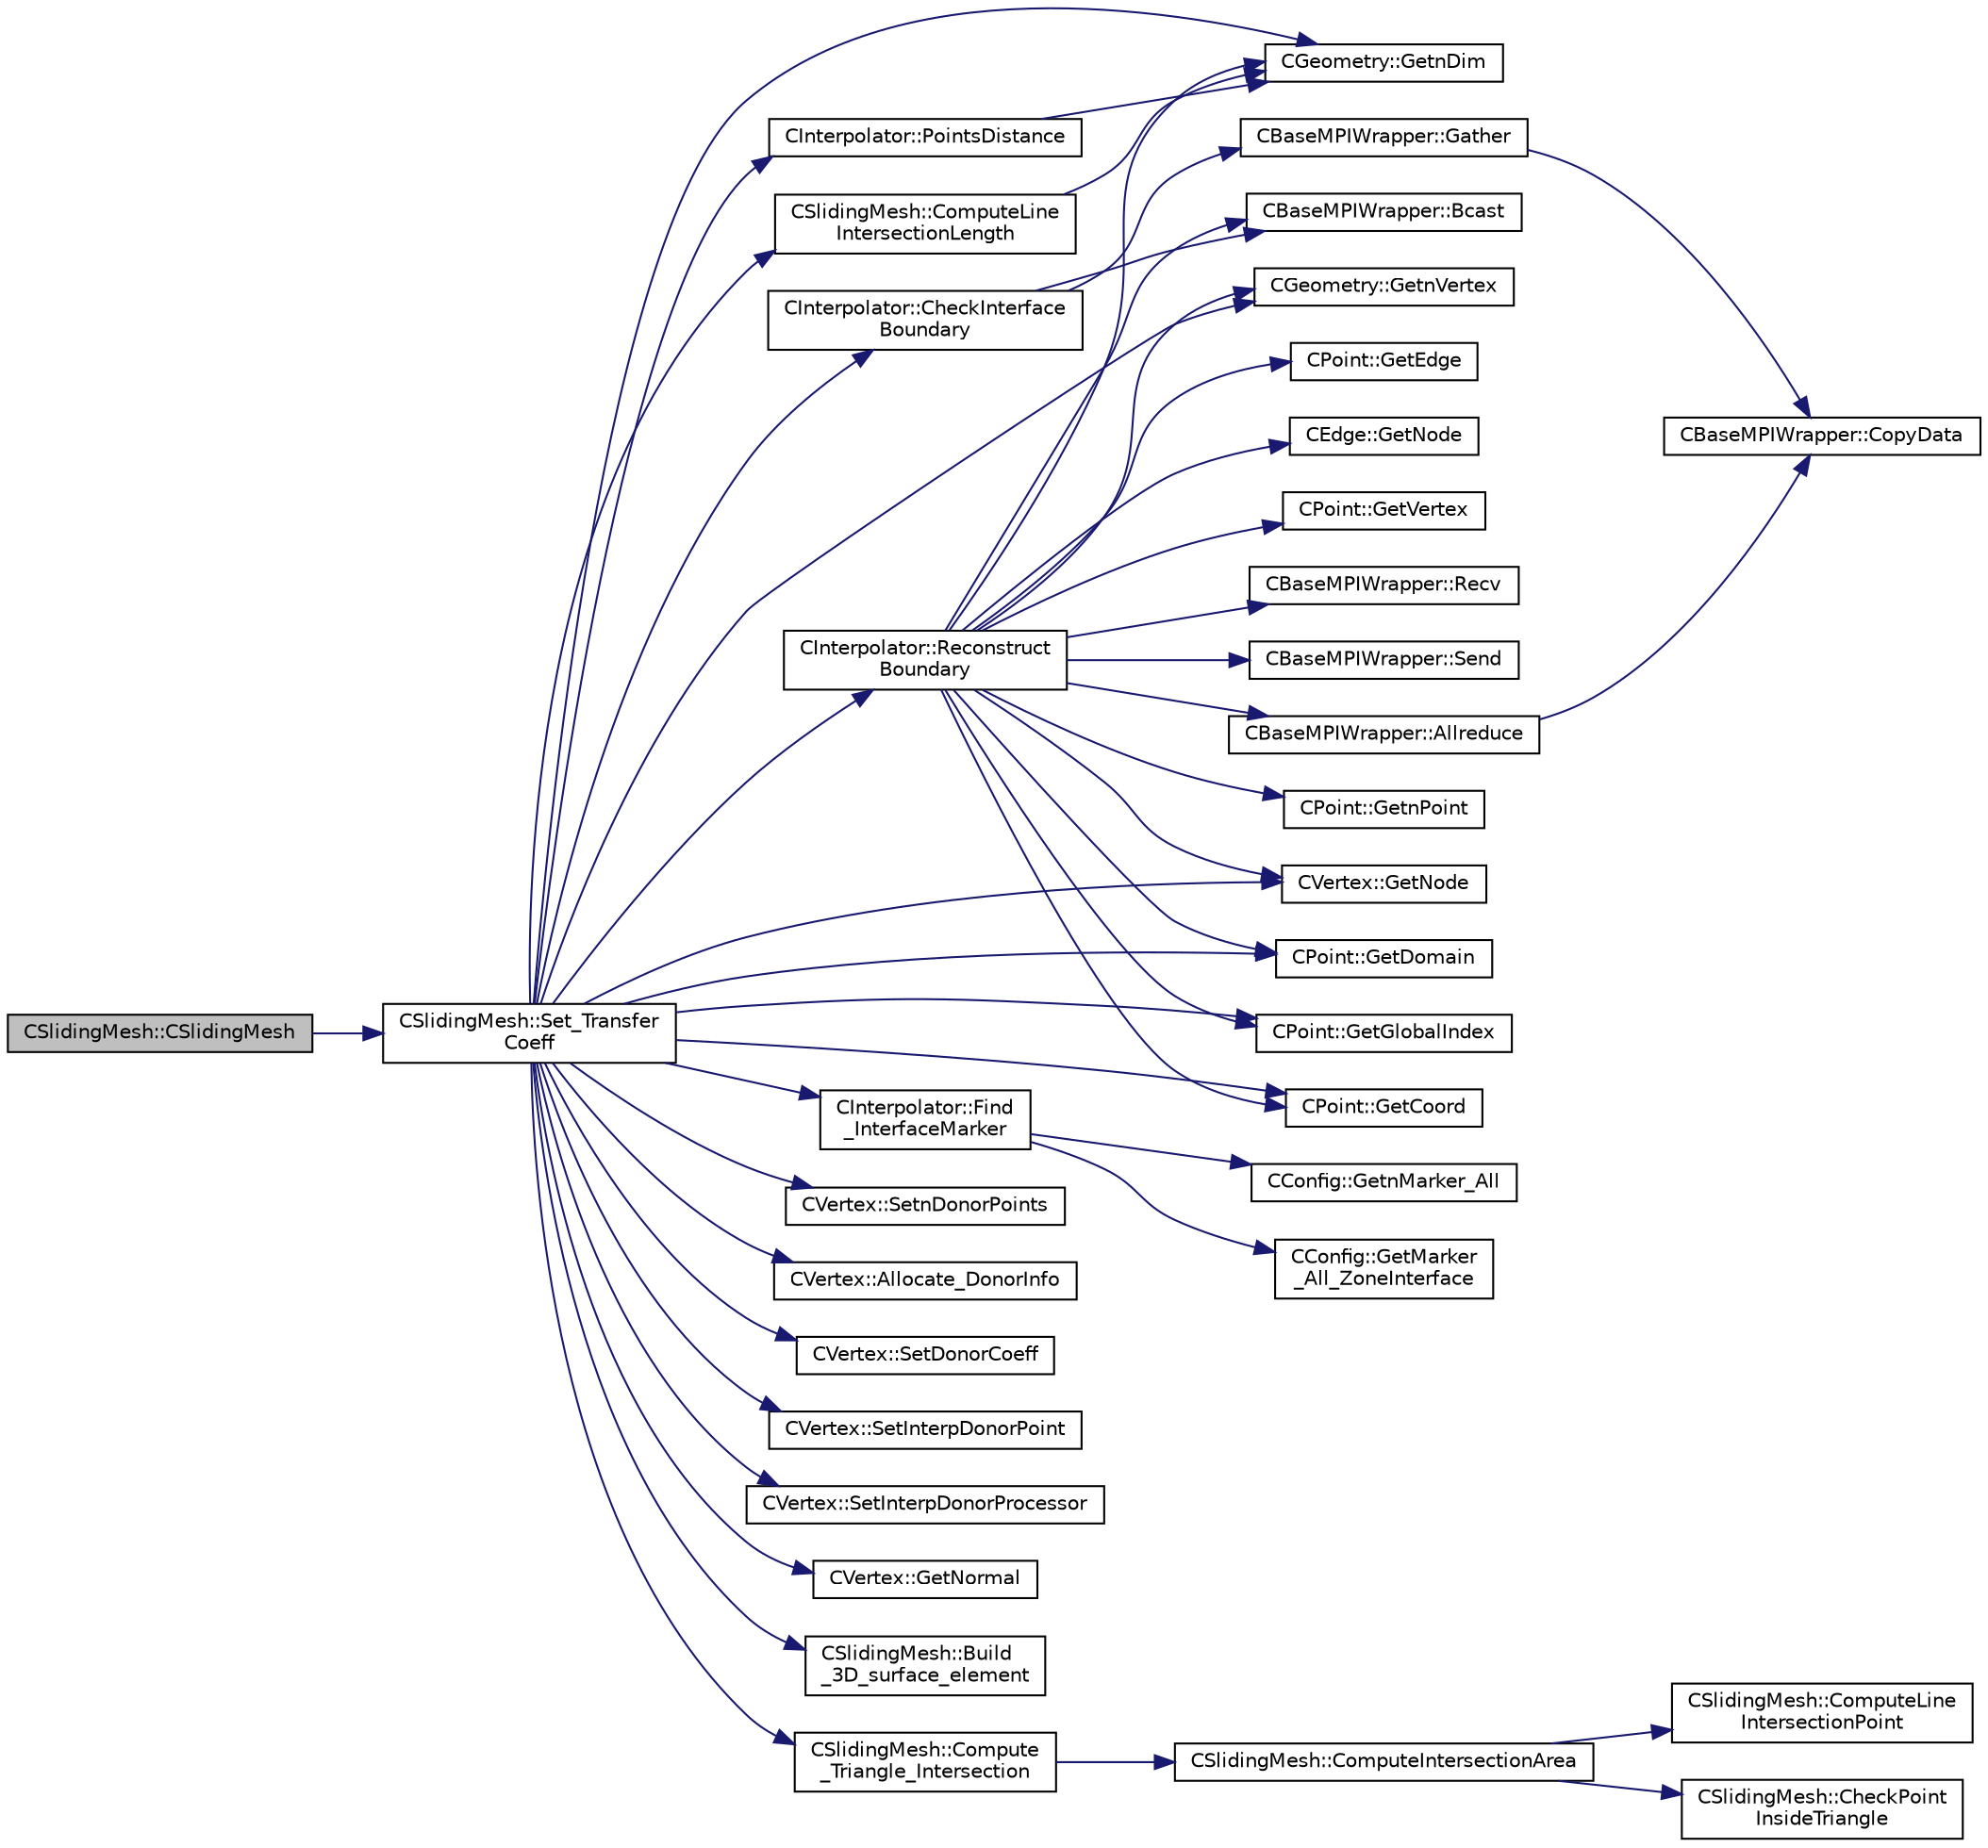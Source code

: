 digraph "CSlidingMesh::CSlidingMesh"
{
  edge [fontname="Helvetica",fontsize="10",labelfontname="Helvetica",labelfontsize="10"];
  node [fontname="Helvetica",fontsize="10",shape=record];
  rankdir="LR";
  Node0 [label="CSlidingMesh::CSlidingMesh",height=0.2,width=0.4,color="black", fillcolor="grey75", style="filled", fontcolor="black"];
  Node0 -> Node1 [color="midnightblue",fontsize="10",style="solid",fontname="Helvetica"];
  Node1 [label="CSlidingMesh::Set_Transfer\lCoeff",height=0.2,width=0.4,color="black", fillcolor="white", style="filled",URL="$class_c_sliding_mesh.html#a60567ffca2c40068f62f96027f483e96",tooltip="Set up transfer matrix defining relation between two meshes. "];
  Node1 -> Node2 [color="midnightblue",fontsize="10",style="solid",fontname="Helvetica"];
  Node2 [label="CGeometry::GetnDim",height=0.2,width=0.4,color="black", fillcolor="white", style="filled",URL="$class_c_geometry.html#a2af01006c0c4f74ba089582f1a3587fe",tooltip="Get number of coordinates. "];
  Node1 -> Node3 [color="midnightblue",fontsize="10",style="solid",fontname="Helvetica"];
  Node3 [label="CInterpolator::Find\l_InterfaceMarker",height=0.2,width=0.4,color="black", fillcolor="white", style="filled",URL="$class_c_interpolator.html#a34916a96991dfe596a4ad13b40e7333e",tooltip="Find the index of the interface marker shared by that zone. "];
  Node3 -> Node4 [color="midnightblue",fontsize="10",style="solid",fontname="Helvetica"];
  Node4 [label="CConfig::GetnMarker_All",height=0.2,width=0.4,color="black", fillcolor="white", style="filled",URL="$class_c_config.html#a300c4884edfc0c2acf395036439004f4",tooltip="Get the total number of boundary markers including send/receive domains. "];
  Node3 -> Node5 [color="midnightblue",fontsize="10",style="solid",fontname="Helvetica"];
  Node5 [label="CConfig::GetMarker\l_All_ZoneInterface",height=0.2,width=0.4,color="black", fillcolor="white", style="filled",URL="$class_c_config.html#ad7e1b2f0ee9749cc62c5394ae761ae0e",tooltip="Get the FSI interface information for a marker val_marker. "];
  Node1 -> Node6 [color="midnightblue",fontsize="10",style="solid",fontname="Helvetica"];
  Node6 [label="CInterpolator::CheckInterface\lBoundary",height=0.2,width=0.4,color="black", fillcolor="white", style="filled",URL="$class_c_interpolator.html#a9c2a32da64f71f2a572432aea04a74bf",tooltip="Check whether the interface should be processed or not. "];
  Node6 -> Node7 [color="midnightblue",fontsize="10",style="solid",fontname="Helvetica"];
  Node7 [label="CBaseMPIWrapper::Gather",height=0.2,width=0.4,color="black", fillcolor="white", style="filled",URL="$class_c_base_m_p_i_wrapper.html#a39e59958c13f7fefc74062ba2ff149f1"];
  Node7 -> Node8 [color="midnightblue",fontsize="10",style="solid",fontname="Helvetica"];
  Node8 [label="CBaseMPIWrapper::CopyData",height=0.2,width=0.4,color="black", fillcolor="white", style="filled",URL="$class_c_base_m_p_i_wrapper.html#a4725cc1dd65b161b483e812a538a5e36"];
  Node6 -> Node9 [color="midnightblue",fontsize="10",style="solid",fontname="Helvetica"];
  Node9 [label="CBaseMPIWrapper::Bcast",height=0.2,width=0.4,color="black", fillcolor="white", style="filled",URL="$class_c_base_m_p_i_wrapper.html#ae816a2f124ea5ae95337418462514df5"];
  Node1 -> Node10 [color="midnightblue",fontsize="10",style="solid",fontname="Helvetica"];
  Node10 [label="CGeometry::GetnVertex",height=0.2,width=0.4,color="black", fillcolor="white", style="filled",URL="$class_c_geometry.html#a55427e474834af1941e13750b17975be",tooltip="Get number of vertices. "];
  Node1 -> Node11 [color="midnightblue",fontsize="10",style="solid",fontname="Helvetica"];
  Node11 [label="CInterpolator::Reconstruct\lBoundary",height=0.2,width=0.4,color="black", fillcolor="white", style="filled",URL="$class_c_interpolator.html#a0e540fa087c1e38014304821955de9e3",tooltip="Recontstruct the boundary connectivity from parallel partitioning and broadcasts it to all threads..."];
  Node11 -> Node2 [color="midnightblue",fontsize="10",style="solid",fontname="Helvetica"];
  Node11 -> Node10 [color="midnightblue",fontsize="10",style="solid",fontname="Helvetica"];
  Node11 -> Node12 [color="midnightblue",fontsize="10",style="solid",fontname="Helvetica"];
  Node12 [label="CVertex::GetNode",height=0.2,width=0.4,color="black", fillcolor="white", style="filled",URL="$class_c_vertex.html#a95c513bf927464157ed96b6c79779a1f",tooltip="Get the node of the vertex. "];
  Node11 -> Node13 [color="midnightblue",fontsize="10",style="solid",fontname="Helvetica"];
  Node13 [label="CPoint::GetDomain",height=0.2,width=0.4,color="black", fillcolor="white", style="filled",URL="$class_c_point.html#a1d7e22a60d4cfef356af1cba2bab3e55",tooltip="For parallel computation, its indicates if a point must be computed or not. "];
  Node11 -> Node14 [color="midnightblue",fontsize="10",style="solid",fontname="Helvetica"];
  Node14 [label="CPoint::GetGlobalIndex",height=0.2,width=0.4,color="black", fillcolor="white", style="filled",URL="$class_c_point.html#ab546170a5a03ef210a75fc5531910050",tooltip="Get the global index in a parallel computation. "];
  Node11 -> Node15 [color="midnightblue",fontsize="10",style="solid",fontname="Helvetica"];
  Node15 [label="CPoint::GetCoord",height=0.2,width=0.4,color="black", fillcolor="white", style="filled",URL="$class_c_point.html#a95fe081d22e96e190cb3edcbf0d6525f",tooltip="Get the coordinates dor the control volume. "];
  Node11 -> Node16 [color="midnightblue",fontsize="10",style="solid",fontname="Helvetica"];
  Node16 [label="CPoint::GetnPoint",height=0.2,width=0.4,color="black", fillcolor="white", style="filled",URL="$class_c_point.html#adbb78f3c01711ed0349897f845e3f2d8",tooltip="Get the number of points that compose the control volume. "];
  Node11 -> Node17 [color="midnightblue",fontsize="10",style="solid",fontname="Helvetica"];
  Node17 [label="CPoint::GetEdge",height=0.2,width=0.4,color="black", fillcolor="white", style="filled",URL="$class_c_point.html#ab38e63c5f4c18c6353ce10d55b94f4e2",tooltip="Get all the edges that compose the control volume. "];
  Node11 -> Node18 [color="midnightblue",fontsize="10",style="solid",fontname="Helvetica"];
  Node18 [label="CEdge::GetNode",height=0.2,width=0.4,color="black", fillcolor="white", style="filled",URL="$class_c_edge.html#aee33b61d646e3fe59a4e23284ab1bf33",tooltip="Get the nodes of the edge. "];
  Node11 -> Node19 [color="midnightblue",fontsize="10",style="solid",fontname="Helvetica"];
  Node19 [label="CPoint::GetVertex",height=0.2,width=0.4,color="black", fillcolor="white", style="filled",URL="$class_c_point.html#aceac27af50af6500a034b86b329532a0",tooltip="Get the vertex that compose the control volume for a marker. "];
  Node11 -> Node20 [color="midnightblue",fontsize="10",style="solid",fontname="Helvetica"];
  Node20 [label="CBaseMPIWrapper::Allreduce",height=0.2,width=0.4,color="black", fillcolor="white", style="filled",URL="$class_c_base_m_p_i_wrapper.html#a637b6fd917a8ca91ce748ba88e0d66b6"];
  Node20 -> Node8 [color="midnightblue",fontsize="10",style="solid",fontname="Helvetica"];
  Node11 -> Node21 [color="midnightblue",fontsize="10",style="solid",fontname="Helvetica"];
  Node21 [label="CBaseMPIWrapper::Recv",height=0.2,width=0.4,color="black", fillcolor="white", style="filled",URL="$class_c_base_m_p_i_wrapper.html#a2a0cf206352327fc745b3848b8c6d130"];
  Node11 -> Node22 [color="midnightblue",fontsize="10",style="solid",fontname="Helvetica"];
  Node22 [label="CBaseMPIWrapper::Send",height=0.2,width=0.4,color="black", fillcolor="white", style="filled",URL="$class_c_base_m_p_i_wrapper.html#a69f265853f7b081427a7a9d3d8151fbd"];
  Node11 -> Node9 [color="midnightblue",fontsize="10",style="solid",fontname="Helvetica"];
  Node1 -> Node12 [color="midnightblue",fontsize="10",style="solid",fontname="Helvetica"];
  Node1 -> Node13 [color="midnightblue",fontsize="10",style="solid",fontname="Helvetica"];
  Node1 -> Node15 [color="midnightblue",fontsize="10",style="solid",fontname="Helvetica"];
  Node1 -> Node23 [color="midnightblue",fontsize="10",style="solid",fontname="Helvetica"];
  Node23 [label="CInterpolator::PointsDistance",height=0.2,width=0.4,color="black", fillcolor="white", style="filled",URL="$class_c_interpolator.html#a15a536f1d2f5b304828c28114d75d1f4",tooltip="compute distance between 2 points "];
  Node23 -> Node2 [color="midnightblue",fontsize="10",style="solid",fontname="Helvetica"];
  Node1 -> Node14 [color="midnightblue",fontsize="10",style="solid",fontname="Helvetica"];
  Node1 -> Node24 [color="midnightblue",fontsize="10",style="solid",fontname="Helvetica"];
  Node24 [label="CSlidingMesh::ComputeLine\lIntersectionLength",height=0.2,width=0.4,color="black", fillcolor="white", style="filled",URL="$class_c_sliding_mesh.html#a632741380526ee7c8f761548e7ef50ee",tooltip="For 2-Dimensional grids, compute intersection length of two segments projected along a given directio..."];
  Node24 -> Node2 [color="midnightblue",fontsize="10",style="solid",fontname="Helvetica"];
  Node1 -> Node25 [color="midnightblue",fontsize="10",style="solid",fontname="Helvetica"];
  Node25 [label="CVertex::SetnDonorPoints",height=0.2,width=0.4,color="black", fillcolor="white", style="filled",URL="$class_c_vertex.html#a44d33cf4328e7536b9e369aa316f22e1",tooltip="Set the value of nDonor_Points. "];
  Node1 -> Node26 [color="midnightblue",fontsize="10",style="solid",fontname="Helvetica"];
  Node26 [label="CVertex::Allocate_DonorInfo",height=0.2,width=0.4,color="black", fillcolor="white", style="filled",URL="$class_c_vertex.html#a7f3097457b1ed06f44ffbdef83e0ac95",tooltip="Allocate memory based on how many donor points need to be stored. Uses nDonor_Points. "];
  Node1 -> Node27 [color="midnightblue",fontsize="10",style="solid",fontname="Helvetica"];
  Node27 [label="CVertex::SetDonorCoeff",height=0.2,width=0.4,color="black", fillcolor="white", style="filled",URL="$class_c_vertex.html#a29156fe2ff5bac10769432ad808c9e41",tooltip="Set the coefficient value of a donor point. "];
  Node1 -> Node28 [color="midnightblue",fontsize="10",style="solid",fontname="Helvetica"];
  Node28 [label="CVertex::SetInterpDonorPoint",height=0.2,width=0.4,color="black", fillcolor="white", style="filled",URL="$class_c_vertex.html#a0153fb00aef6d2a84547c12b31b7e721",tooltip="Set the donor point of a vertex for interpolation across zones. "];
  Node1 -> Node29 [color="midnightblue",fontsize="10",style="solid",fontname="Helvetica"];
  Node29 [label="CVertex::SetInterpDonorProcessor",height=0.2,width=0.4,color="black", fillcolor="white", style="filled",URL="$class_c_vertex.html#a555c1fa2e815fdd77b7eec521d6d9aa9",tooltip="Set the donor point of a vertex for interpolation across zones. "];
  Node1 -> Node30 [color="midnightblue",fontsize="10",style="solid",fontname="Helvetica"];
  Node30 [label="CVertex::GetNormal",height=0.2,width=0.4,color="black", fillcolor="white", style="filled",URL="$class_c_vertex.html#a0d289163c6f3384822fcb9ae86fc1c39",tooltip="Copy the the normal vector of a face. "];
  Node1 -> Node31 [color="midnightblue",fontsize="10",style="solid",fontname="Helvetica"];
  Node31 [label="CSlidingMesh::Build\l_3D_surface_element",height=0.2,width=0.4,color="black", fillcolor="white", style="filled",URL="$class_c_sliding_mesh.html#af0642726aca45ec0226f9a97d112bf5f",tooltip="For 3-Dimensional grids, build the dual surface element. "];
  Node1 -> Node32 [color="midnightblue",fontsize="10",style="solid",fontname="Helvetica"];
  Node32 [label="CSlidingMesh::Compute\l_Triangle_Intersection",height=0.2,width=0.4,color="black", fillcolor="white", style="filled",URL="$class_c_sliding_mesh.html#ac3bdfa5cf559f126317074bf6ed13f81",tooltip="For 3-Dimensional grids, compute intersection area between two triangle projected on a given plane..."];
  Node32 -> Node33 [color="midnightblue",fontsize="10",style="solid",fontname="Helvetica"];
  Node33 [label="CSlidingMesh::ComputeIntersectionArea",height=0.2,width=0.4,color="black", fillcolor="white", style="filled",URL="$class_c_sliding_mesh.html#a21d1b13747a6ed480a67f75442276f01",tooltip="For 3-Dimensional grids, compute intersection area between two triangle projected on a given plane P1..."];
  Node33 -> Node34 [color="midnightblue",fontsize="10",style="solid",fontname="Helvetica"];
  Node34 [label="CSlidingMesh::CheckPoint\lInsideTriangle",height=0.2,width=0.4,color="black", fillcolor="white", style="filled",URL="$class_c_sliding_mesh.html#a50fae39c2e8715bed0a7c0a806667159",tooltip="For N-Dimensional grids, check whether a point is inside a triangle specified by 3 T points..."];
  Node33 -> Node35 [color="midnightblue",fontsize="10",style="solid",fontname="Helvetica"];
  Node35 [label="CSlidingMesh::ComputeLine\lIntersectionPoint",height=0.2,width=0.4,color="black", fillcolor="white", style="filled",URL="$class_c_sliding_mesh.html#a98d154a814c506b22222115de8fe771e",tooltip="For 2-Dimensional grids, check whether, and compute, two lines are intersecting. "];
}
